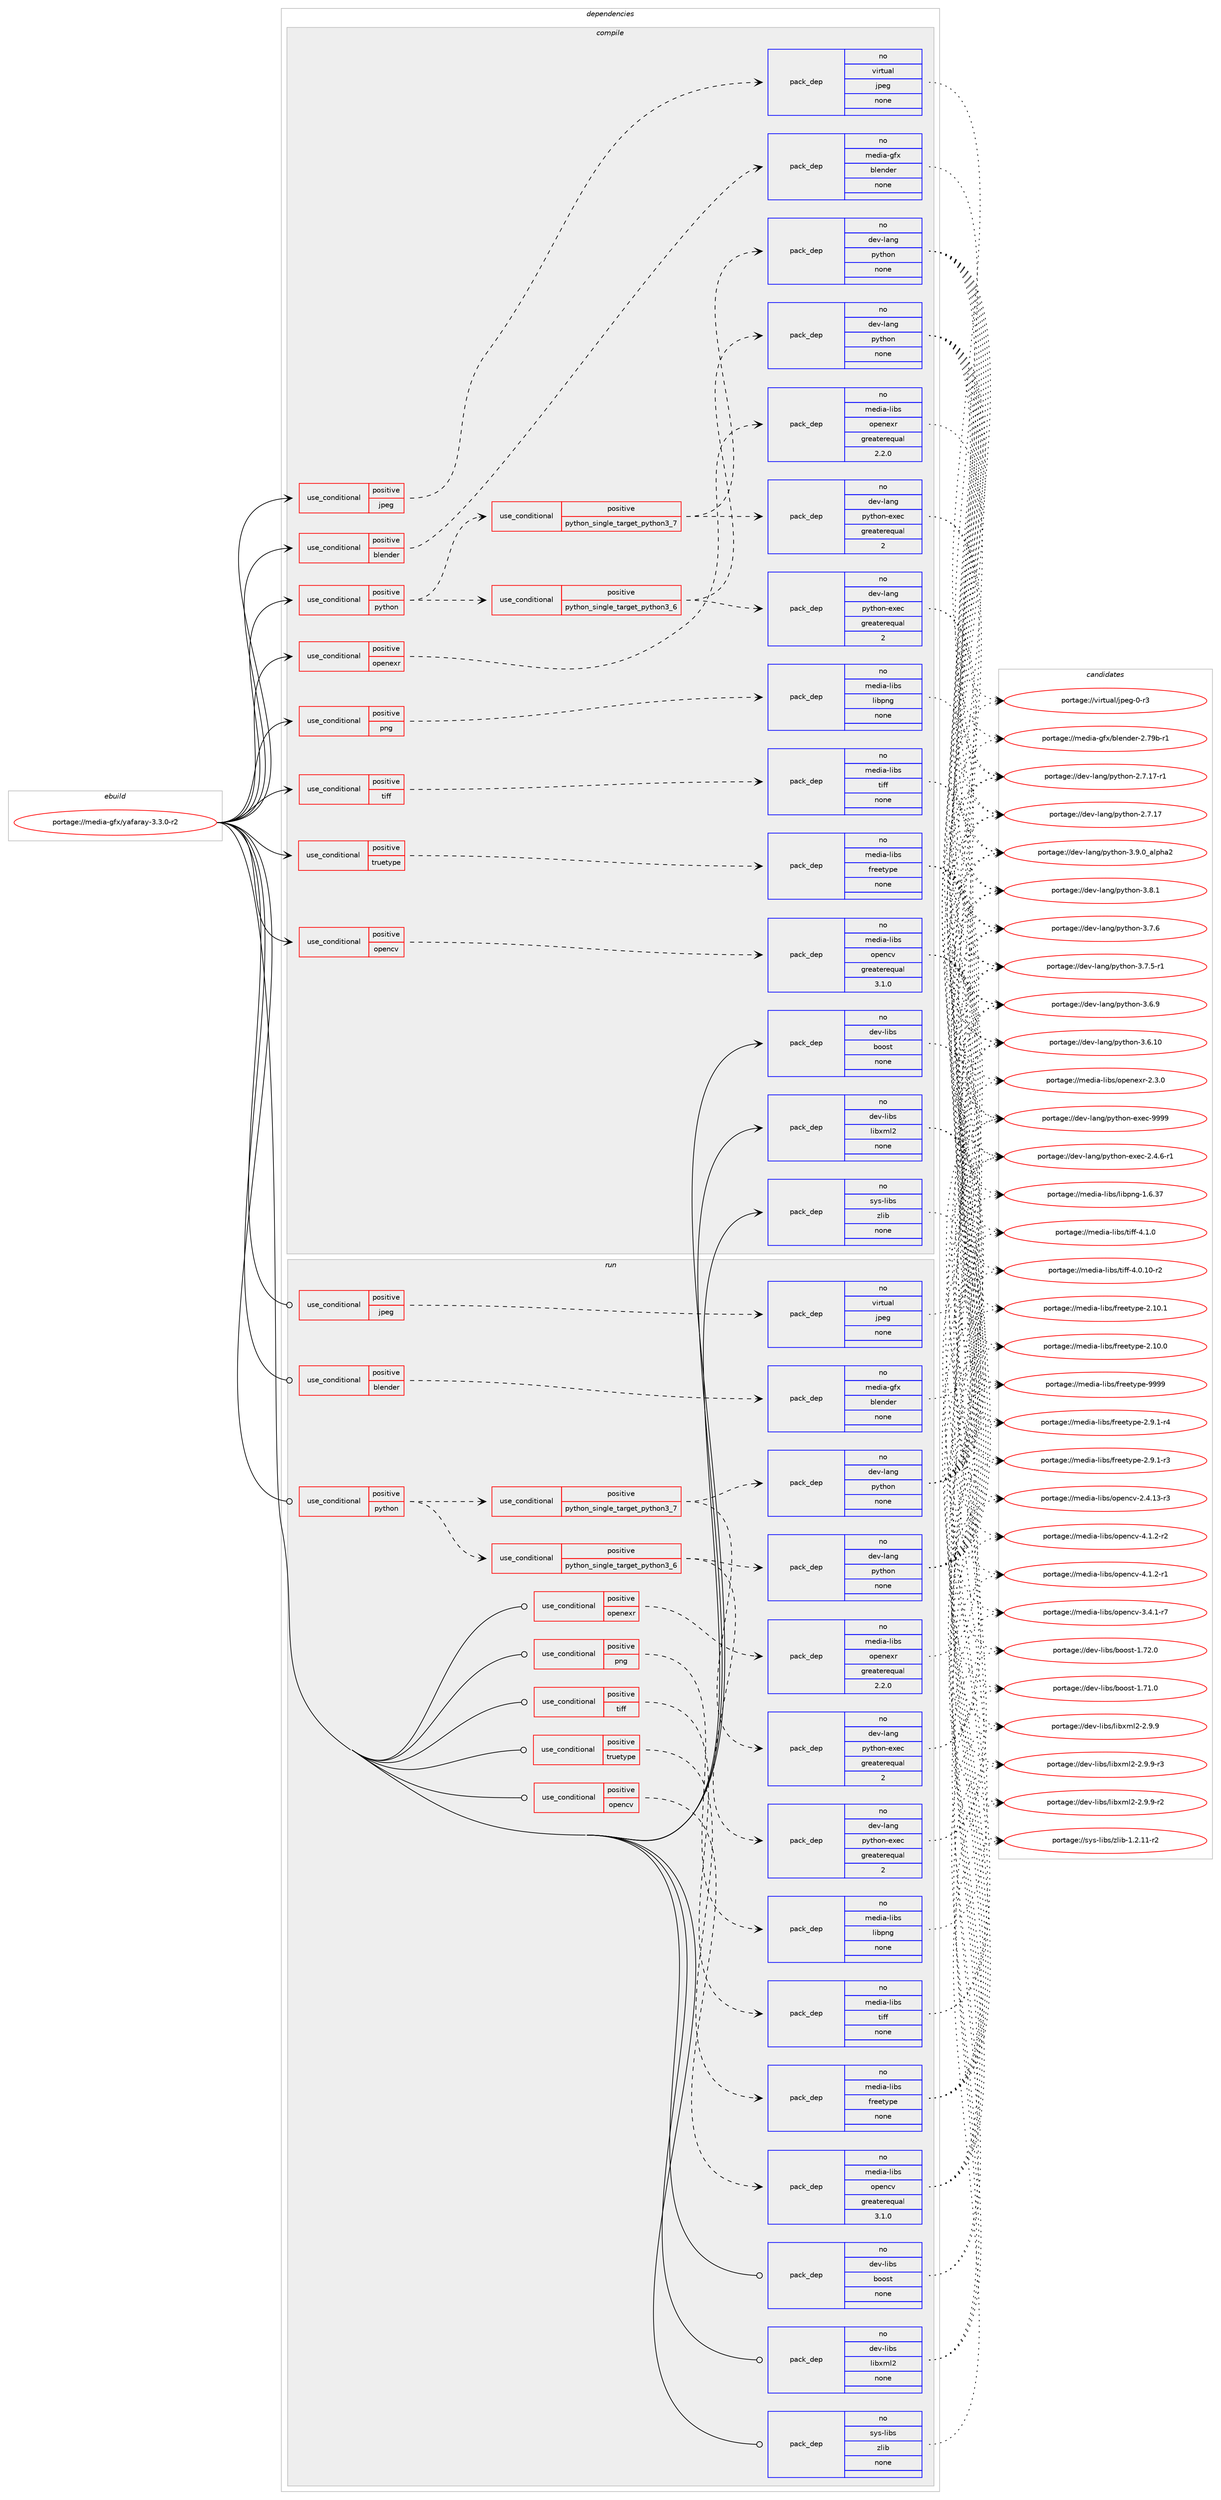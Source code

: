 digraph prolog {

# *************
# Graph options
# *************

newrank=true;
concentrate=true;
compound=true;
graph [rankdir=LR,fontname=Helvetica,fontsize=10,ranksep=1.5];#, ranksep=2.5, nodesep=0.2];
edge  [arrowhead=vee];
node  [fontname=Helvetica,fontsize=10];

# **********
# The ebuild
# **********

subgraph cluster_leftcol {
color=gray;
rank=same;
label=<<i>ebuild</i>>;
id [label="portage://media-gfx/yafaray-3.3.0-r2", color=red, width=4, href="../media-gfx/yafaray-3.3.0-r2.svg"];
}

# ****************
# The dependencies
# ****************

subgraph cluster_midcol {
color=gray;
label=<<i>dependencies</i>>;
subgraph cluster_compile {
fillcolor="#eeeeee";
style=filled;
label=<<i>compile</i>>;
subgraph cond49889 {
dependency216833 [label=<<TABLE BORDER="0" CELLBORDER="1" CELLSPACING="0" CELLPADDING="4"><TR><TD ROWSPAN="3" CELLPADDING="10">use_conditional</TD></TR><TR><TD>positive</TD></TR><TR><TD>blender</TD></TR></TABLE>>, shape=none, color=red];
subgraph pack163584 {
dependency216834 [label=<<TABLE BORDER="0" CELLBORDER="1" CELLSPACING="0" CELLPADDING="4" WIDTH="220"><TR><TD ROWSPAN="6" CELLPADDING="30">pack_dep</TD></TR><TR><TD WIDTH="110">no</TD></TR><TR><TD>media-gfx</TD></TR><TR><TD>blender</TD></TR><TR><TD>none</TD></TR><TR><TD></TD></TR></TABLE>>, shape=none, color=blue];
}
dependency216833:e -> dependency216834:w [weight=20,style="dashed",arrowhead="vee"];
}
id:e -> dependency216833:w [weight=20,style="solid",arrowhead="vee"];
subgraph cond49890 {
dependency216835 [label=<<TABLE BORDER="0" CELLBORDER="1" CELLSPACING="0" CELLPADDING="4"><TR><TD ROWSPAN="3" CELLPADDING="10">use_conditional</TD></TR><TR><TD>positive</TD></TR><TR><TD>jpeg</TD></TR></TABLE>>, shape=none, color=red];
subgraph pack163585 {
dependency216836 [label=<<TABLE BORDER="0" CELLBORDER="1" CELLSPACING="0" CELLPADDING="4" WIDTH="220"><TR><TD ROWSPAN="6" CELLPADDING="30">pack_dep</TD></TR><TR><TD WIDTH="110">no</TD></TR><TR><TD>virtual</TD></TR><TR><TD>jpeg</TD></TR><TR><TD>none</TD></TR><TR><TD></TD></TR></TABLE>>, shape=none, color=blue];
}
dependency216835:e -> dependency216836:w [weight=20,style="dashed",arrowhead="vee"];
}
id:e -> dependency216835:w [weight=20,style="solid",arrowhead="vee"];
subgraph cond49891 {
dependency216837 [label=<<TABLE BORDER="0" CELLBORDER="1" CELLSPACING="0" CELLPADDING="4"><TR><TD ROWSPAN="3" CELLPADDING="10">use_conditional</TD></TR><TR><TD>positive</TD></TR><TR><TD>opencv</TD></TR></TABLE>>, shape=none, color=red];
subgraph pack163586 {
dependency216838 [label=<<TABLE BORDER="0" CELLBORDER="1" CELLSPACING="0" CELLPADDING="4" WIDTH="220"><TR><TD ROWSPAN="6" CELLPADDING="30">pack_dep</TD></TR><TR><TD WIDTH="110">no</TD></TR><TR><TD>media-libs</TD></TR><TR><TD>opencv</TD></TR><TR><TD>greaterequal</TD></TR><TR><TD>3.1.0</TD></TR></TABLE>>, shape=none, color=blue];
}
dependency216837:e -> dependency216838:w [weight=20,style="dashed",arrowhead="vee"];
}
id:e -> dependency216837:w [weight=20,style="solid",arrowhead="vee"];
subgraph cond49892 {
dependency216839 [label=<<TABLE BORDER="0" CELLBORDER="1" CELLSPACING="0" CELLPADDING="4"><TR><TD ROWSPAN="3" CELLPADDING="10">use_conditional</TD></TR><TR><TD>positive</TD></TR><TR><TD>openexr</TD></TR></TABLE>>, shape=none, color=red];
subgraph pack163587 {
dependency216840 [label=<<TABLE BORDER="0" CELLBORDER="1" CELLSPACING="0" CELLPADDING="4" WIDTH="220"><TR><TD ROWSPAN="6" CELLPADDING="30">pack_dep</TD></TR><TR><TD WIDTH="110">no</TD></TR><TR><TD>media-libs</TD></TR><TR><TD>openexr</TD></TR><TR><TD>greaterequal</TD></TR><TR><TD>2.2.0</TD></TR></TABLE>>, shape=none, color=blue];
}
dependency216839:e -> dependency216840:w [weight=20,style="dashed",arrowhead="vee"];
}
id:e -> dependency216839:w [weight=20,style="solid",arrowhead="vee"];
subgraph cond49893 {
dependency216841 [label=<<TABLE BORDER="0" CELLBORDER="1" CELLSPACING="0" CELLPADDING="4"><TR><TD ROWSPAN="3" CELLPADDING="10">use_conditional</TD></TR><TR><TD>positive</TD></TR><TR><TD>png</TD></TR></TABLE>>, shape=none, color=red];
subgraph pack163588 {
dependency216842 [label=<<TABLE BORDER="0" CELLBORDER="1" CELLSPACING="0" CELLPADDING="4" WIDTH="220"><TR><TD ROWSPAN="6" CELLPADDING="30">pack_dep</TD></TR><TR><TD WIDTH="110">no</TD></TR><TR><TD>media-libs</TD></TR><TR><TD>libpng</TD></TR><TR><TD>none</TD></TR><TR><TD></TD></TR></TABLE>>, shape=none, color=blue];
}
dependency216841:e -> dependency216842:w [weight=20,style="dashed",arrowhead="vee"];
}
id:e -> dependency216841:w [weight=20,style="solid",arrowhead="vee"];
subgraph cond49894 {
dependency216843 [label=<<TABLE BORDER="0" CELLBORDER="1" CELLSPACING="0" CELLPADDING="4"><TR><TD ROWSPAN="3" CELLPADDING="10">use_conditional</TD></TR><TR><TD>positive</TD></TR><TR><TD>python</TD></TR></TABLE>>, shape=none, color=red];
subgraph cond49895 {
dependency216844 [label=<<TABLE BORDER="0" CELLBORDER="1" CELLSPACING="0" CELLPADDING="4"><TR><TD ROWSPAN="3" CELLPADDING="10">use_conditional</TD></TR><TR><TD>positive</TD></TR><TR><TD>python_single_target_python3_6</TD></TR></TABLE>>, shape=none, color=red];
subgraph pack163589 {
dependency216845 [label=<<TABLE BORDER="0" CELLBORDER="1" CELLSPACING="0" CELLPADDING="4" WIDTH="220"><TR><TD ROWSPAN="6" CELLPADDING="30">pack_dep</TD></TR><TR><TD WIDTH="110">no</TD></TR><TR><TD>dev-lang</TD></TR><TR><TD>python</TD></TR><TR><TD>none</TD></TR><TR><TD></TD></TR></TABLE>>, shape=none, color=blue];
}
dependency216844:e -> dependency216845:w [weight=20,style="dashed",arrowhead="vee"];
subgraph pack163590 {
dependency216846 [label=<<TABLE BORDER="0" CELLBORDER="1" CELLSPACING="0" CELLPADDING="4" WIDTH="220"><TR><TD ROWSPAN="6" CELLPADDING="30">pack_dep</TD></TR><TR><TD WIDTH="110">no</TD></TR><TR><TD>dev-lang</TD></TR><TR><TD>python-exec</TD></TR><TR><TD>greaterequal</TD></TR><TR><TD>2</TD></TR></TABLE>>, shape=none, color=blue];
}
dependency216844:e -> dependency216846:w [weight=20,style="dashed",arrowhead="vee"];
}
dependency216843:e -> dependency216844:w [weight=20,style="dashed",arrowhead="vee"];
subgraph cond49896 {
dependency216847 [label=<<TABLE BORDER="0" CELLBORDER="1" CELLSPACING="0" CELLPADDING="4"><TR><TD ROWSPAN="3" CELLPADDING="10">use_conditional</TD></TR><TR><TD>positive</TD></TR><TR><TD>python_single_target_python3_7</TD></TR></TABLE>>, shape=none, color=red];
subgraph pack163591 {
dependency216848 [label=<<TABLE BORDER="0" CELLBORDER="1" CELLSPACING="0" CELLPADDING="4" WIDTH="220"><TR><TD ROWSPAN="6" CELLPADDING="30">pack_dep</TD></TR><TR><TD WIDTH="110">no</TD></TR><TR><TD>dev-lang</TD></TR><TR><TD>python</TD></TR><TR><TD>none</TD></TR><TR><TD></TD></TR></TABLE>>, shape=none, color=blue];
}
dependency216847:e -> dependency216848:w [weight=20,style="dashed",arrowhead="vee"];
subgraph pack163592 {
dependency216849 [label=<<TABLE BORDER="0" CELLBORDER="1" CELLSPACING="0" CELLPADDING="4" WIDTH="220"><TR><TD ROWSPAN="6" CELLPADDING="30">pack_dep</TD></TR><TR><TD WIDTH="110">no</TD></TR><TR><TD>dev-lang</TD></TR><TR><TD>python-exec</TD></TR><TR><TD>greaterequal</TD></TR><TR><TD>2</TD></TR></TABLE>>, shape=none, color=blue];
}
dependency216847:e -> dependency216849:w [weight=20,style="dashed",arrowhead="vee"];
}
dependency216843:e -> dependency216847:w [weight=20,style="dashed",arrowhead="vee"];
}
id:e -> dependency216843:w [weight=20,style="solid",arrowhead="vee"];
subgraph cond49897 {
dependency216850 [label=<<TABLE BORDER="0" CELLBORDER="1" CELLSPACING="0" CELLPADDING="4"><TR><TD ROWSPAN="3" CELLPADDING="10">use_conditional</TD></TR><TR><TD>positive</TD></TR><TR><TD>tiff</TD></TR></TABLE>>, shape=none, color=red];
subgraph pack163593 {
dependency216851 [label=<<TABLE BORDER="0" CELLBORDER="1" CELLSPACING="0" CELLPADDING="4" WIDTH="220"><TR><TD ROWSPAN="6" CELLPADDING="30">pack_dep</TD></TR><TR><TD WIDTH="110">no</TD></TR><TR><TD>media-libs</TD></TR><TR><TD>tiff</TD></TR><TR><TD>none</TD></TR><TR><TD></TD></TR></TABLE>>, shape=none, color=blue];
}
dependency216850:e -> dependency216851:w [weight=20,style="dashed",arrowhead="vee"];
}
id:e -> dependency216850:w [weight=20,style="solid",arrowhead="vee"];
subgraph cond49898 {
dependency216852 [label=<<TABLE BORDER="0" CELLBORDER="1" CELLSPACING="0" CELLPADDING="4"><TR><TD ROWSPAN="3" CELLPADDING="10">use_conditional</TD></TR><TR><TD>positive</TD></TR><TR><TD>truetype</TD></TR></TABLE>>, shape=none, color=red];
subgraph pack163594 {
dependency216853 [label=<<TABLE BORDER="0" CELLBORDER="1" CELLSPACING="0" CELLPADDING="4" WIDTH="220"><TR><TD ROWSPAN="6" CELLPADDING="30">pack_dep</TD></TR><TR><TD WIDTH="110">no</TD></TR><TR><TD>media-libs</TD></TR><TR><TD>freetype</TD></TR><TR><TD>none</TD></TR><TR><TD></TD></TR></TABLE>>, shape=none, color=blue];
}
dependency216852:e -> dependency216853:w [weight=20,style="dashed",arrowhead="vee"];
}
id:e -> dependency216852:w [weight=20,style="solid",arrowhead="vee"];
subgraph pack163595 {
dependency216854 [label=<<TABLE BORDER="0" CELLBORDER="1" CELLSPACING="0" CELLPADDING="4" WIDTH="220"><TR><TD ROWSPAN="6" CELLPADDING="30">pack_dep</TD></TR><TR><TD WIDTH="110">no</TD></TR><TR><TD>dev-libs</TD></TR><TR><TD>boost</TD></TR><TR><TD>none</TD></TR><TR><TD></TD></TR></TABLE>>, shape=none, color=blue];
}
id:e -> dependency216854:w [weight=20,style="solid",arrowhead="vee"];
subgraph pack163596 {
dependency216855 [label=<<TABLE BORDER="0" CELLBORDER="1" CELLSPACING="0" CELLPADDING="4" WIDTH="220"><TR><TD ROWSPAN="6" CELLPADDING="30">pack_dep</TD></TR><TR><TD WIDTH="110">no</TD></TR><TR><TD>dev-libs</TD></TR><TR><TD>libxml2</TD></TR><TR><TD>none</TD></TR><TR><TD></TD></TR></TABLE>>, shape=none, color=blue];
}
id:e -> dependency216855:w [weight=20,style="solid",arrowhead="vee"];
subgraph pack163597 {
dependency216856 [label=<<TABLE BORDER="0" CELLBORDER="1" CELLSPACING="0" CELLPADDING="4" WIDTH="220"><TR><TD ROWSPAN="6" CELLPADDING="30">pack_dep</TD></TR><TR><TD WIDTH="110">no</TD></TR><TR><TD>sys-libs</TD></TR><TR><TD>zlib</TD></TR><TR><TD>none</TD></TR><TR><TD></TD></TR></TABLE>>, shape=none, color=blue];
}
id:e -> dependency216856:w [weight=20,style="solid",arrowhead="vee"];
}
subgraph cluster_compileandrun {
fillcolor="#eeeeee";
style=filled;
label=<<i>compile and run</i>>;
}
subgraph cluster_run {
fillcolor="#eeeeee";
style=filled;
label=<<i>run</i>>;
subgraph cond49899 {
dependency216857 [label=<<TABLE BORDER="0" CELLBORDER="1" CELLSPACING="0" CELLPADDING="4"><TR><TD ROWSPAN="3" CELLPADDING="10">use_conditional</TD></TR><TR><TD>positive</TD></TR><TR><TD>blender</TD></TR></TABLE>>, shape=none, color=red];
subgraph pack163598 {
dependency216858 [label=<<TABLE BORDER="0" CELLBORDER="1" CELLSPACING="0" CELLPADDING="4" WIDTH="220"><TR><TD ROWSPAN="6" CELLPADDING="30">pack_dep</TD></TR><TR><TD WIDTH="110">no</TD></TR><TR><TD>media-gfx</TD></TR><TR><TD>blender</TD></TR><TR><TD>none</TD></TR><TR><TD></TD></TR></TABLE>>, shape=none, color=blue];
}
dependency216857:e -> dependency216858:w [weight=20,style="dashed",arrowhead="vee"];
}
id:e -> dependency216857:w [weight=20,style="solid",arrowhead="odot"];
subgraph cond49900 {
dependency216859 [label=<<TABLE BORDER="0" CELLBORDER="1" CELLSPACING="0" CELLPADDING="4"><TR><TD ROWSPAN="3" CELLPADDING="10">use_conditional</TD></TR><TR><TD>positive</TD></TR><TR><TD>jpeg</TD></TR></TABLE>>, shape=none, color=red];
subgraph pack163599 {
dependency216860 [label=<<TABLE BORDER="0" CELLBORDER="1" CELLSPACING="0" CELLPADDING="4" WIDTH="220"><TR><TD ROWSPAN="6" CELLPADDING="30">pack_dep</TD></TR><TR><TD WIDTH="110">no</TD></TR><TR><TD>virtual</TD></TR><TR><TD>jpeg</TD></TR><TR><TD>none</TD></TR><TR><TD></TD></TR></TABLE>>, shape=none, color=blue];
}
dependency216859:e -> dependency216860:w [weight=20,style="dashed",arrowhead="vee"];
}
id:e -> dependency216859:w [weight=20,style="solid",arrowhead="odot"];
subgraph cond49901 {
dependency216861 [label=<<TABLE BORDER="0" CELLBORDER="1" CELLSPACING="0" CELLPADDING="4"><TR><TD ROWSPAN="3" CELLPADDING="10">use_conditional</TD></TR><TR><TD>positive</TD></TR><TR><TD>opencv</TD></TR></TABLE>>, shape=none, color=red];
subgraph pack163600 {
dependency216862 [label=<<TABLE BORDER="0" CELLBORDER="1" CELLSPACING="0" CELLPADDING="4" WIDTH="220"><TR><TD ROWSPAN="6" CELLPADDING="30">pack_dep</TD></TR><TR><TD WIDTH="110">no</TD></TR><TR><TD>media-libs</TD></TR><TR><TD>opencv</TD></TR><TR><TD>greaterequal</TD></TR><TR><TD>3.1.0</TD></TR></TABLE>>, shape=none, color=blue];
}
dependency216861:e -> dependency216862:w [weight=20,style="dashed",arrowhead="vee"];
}
id:e -> dependency216861:w [weight=20,style="solid",arrowhead="odot"];
subgraph cond49902 {
dependency216863 [label=<<TABLE BORDER="0" CELLBORDER="1" CELLSPACING="0" CELLPADDING="4"><TR><TD ROWSPAN="3" CELLPADDING="10">use_conditional</TD></TR><TR><TD>positive</TD></TR><TR><TD>openexr</TD></TR></TABLE>>, shape=none, color=red];
subgraph pack163601 {
dependency216864 [label=<<TABLE BORDER="0" CELLBORDER="1" CELLSPACING="0" CELLPADDING="4" WIDTH="220"><TR><TD ROWSPAN="6" CELLPADDING="30">pack_dep</TD></TR><TR><TD WIDTH="110">no</TD></TR><TR><TD>media-libs</TD></TR><TR><TD>openexr</TD></TR><TR><TD>greaterequal</TD></TR><TR><TD>2.2.0</TD></TR></TABLE>>, shape=none, color=blue];
}
dependency216863:e -> dependency216864:w [weight=20,style="dashed",arrowhead="vee"];
}
id:e -> dependency216863:w [weight=20,style="solid",arrowhead="odot"];
subgraph cond49903 {
dependency216865 [label=<<TABLE BORDER="0" CELLBORDER="1" CELLSPACING="0" CELLPADDING="4"><TR><TD ROWSPAN="3" CELLPADDING="10">use_conditional</TD></TR><TR><TD>positive</TD></TR><TR><TD>png</TD></TR></TABLE>>, shape=none, color=red];
subgraph pack163602 {
dependency216866 [label=<<TABLE BORDER="0" CELLBORDER="1" CELLSPACING="0" CELLPADDING="4" WIDTH="220"><TR><TD ROWSPAN="6" CELLPADDING="30">pack_dep</TD></TR><TR><TD WIDTH="110">no</TD></TR><TR><TD>media-libs</TD></TR><TR><TD>libpng</TD></TR><TR><TD>none</TD></TR><TR><TD></TD></TR></TABLE>>, shape=none, color=blue];
}
dependency216865:e -> dependency216866:w [weight=20,style="dashed",arrowhead="vee"];
}
id:e -> dependency216865:w [weight=20,style="solid",arrowhead="odot"];
subgraph cond49904 {
dependency216867 [label=<<TABLE BORDER="0" CELLBORDER="1" CELLSPACING="0" CELLPADDING="4"><TR><TD ROWSPAN="3" CELLPADDING="10">use_conditional</TD></TR><TR><TD>positive</TD></TR><TR><TD>python</TD></TR></TABLE>>, shape=none, color=red];
subgraph cond49905 {
dependency216868 [label=<<TABLE BORDER="0" CELLBORDER="1" CELLSPACING="0" CELLPADDING="4"><TR><TD ROWSPAN="3" CELLPADDING="10">use_conditional</TD></TR><TR><TD>positive</TD></TR><TR><TD>python_single_target_python3_6</TD></TR></TABLE>>, shape=none, color=red];
subgraph pack163603 {
dependency216869 [label=<<TABLE BORDER="0" CELLBORDER="1" CELLSPACING="0" CELLPADDING="4" WIDTH="220"><TR><TD ROWSPAN="6" CELLPADDING="30">pack_dep</TD></TR><TR><TD WIDTH="110">no</TD></TR><TR><TD>dev-lang</TD></TR><TR><TD>python</TD></TR><TR><TD>none</TD></TR><TR><TD></TD></TR></TABLE>>, shape=none, color=blue];
}
dependency216868:e -> dependency216869:w [weight=20,style="dashed",arrowhead="vee"];
subgraph pack163604 {
dependency216870 [label=<<TABLE BORDER="0" CELLBORDER="1" CELLSPACING="0" CELLPADDING="4" WIDTH="220"><TR><TD ROWSPAN="6" CELLPADDING="30">pack_dep</TD></TR><TR><TD WIDTH="110">no</TD></TR><TR><TD>dev-lang</TD></TR><TR><TD>python-exec</TD></TR><TR><TD>greaterequal</TD></TR><TR><TD>2</TD></TR></TABLE>>, shape=none, color=blue];
}
dependency216868:e -> dependency216870:w [weight=20,style="dashed",arrowhead="vee"];
}
dependency216867:e -> dependency216868:w [weight=20,style="dashed",arrowhead="vee"];
subgraph cond49906 {
dependency216871 [label=<<TABLE BORDER="0" CELLBORDER="1" CELLSPACING="0" CELLPADDING="4"><TR><TD ROWSPAN="3" CELLPADDING="10">use_conditional</TD></TR><TR><TD>positive</TD></TR><TR><TD>python_single_target_python3_7</TD></TR></TABLE>>, shape=none, color=red];
subgraph pack163605 {
dependency216872 [label=<<TABLE BORDER="0" CELLBORDER="1" CELLSPACING="0" CELLPADDING="4" WIDTH="220"><TR><TD ROWSPAN="6" CELLPADDING="30">pack_dep</TD></TR><TR><TD WIDTH="110">no</TD></TR><TR><TD>dev-lang</TD></TR><TR><TD>python</TD></TR><TR><TD>none</TD></TR><TR><TD></TD></TR></TABLE>>, shape=none, color=blue];
}
dependency216871:e -> dependency216872:w [weight=20,style="dashed",arrowhead="vee"];
subgraph pack163606 {
dependency216873 [label=<<TABLE BORDER="0" CELLBORDER="1" CELLSPACING="0" CELLPADDING="4" WIDTH="220"><TR><TD ROWSPAN="6" CELLPADDING="30">pack_dep</TD></TR><TR><TD WIDTH="110">no</TD></TR><TR><TD>dev-lang</TD></TR><TR><TD>python-exec</TD></TR><TR><TD>greaterequal</TD></TR><TR><TD>2</TD></TR></TABLE>>, shape=none, color=blue];
}
dependency216871:e -> dependency216873:w [weight=20,style="dashed",arrowhead="vee"];
}
dependency216867:e -> dependency216871:w [weight=20,style="dashed",arrowhead="vee"];
}
id:e -> dependency216867:w [weight=20,style="solid",arrowhead="odot"];
subgraph cond49907 {
dependency216874 [label=<<TABLE BORDER="0" CELLBORDER="1" CELLSPACING="0" CELLPADDING="4"><TR><TD ROWSPAN="3" CELLPADDING="10">use_conditional</TD></TR><TR><TD>positive</TD></TR><TR><TD>tiff</TD></TR></TABLE>>, shape=none, color=red];
subgraph pack163607 {
dependency216875 [label=<<TABLE BORDER="0" CELLBORDER="1" CELLSPACING="0" CELLPADDING="4" WIDTH="220"><TR><TD ROWSPAN="6" CELLPADDING="30">pack_dep</TD></TR><TR><TD WIDTH="110">no</TD></TR><TR><TD>media-libs</TD></TR><TR><TD>tiff</TD></TR><TR><TD>none</TD></TR><TR><TD></TD></TR></TABLE>>, shape=none, color=blue];
}
dependency216874:e -> dependency216875:w [weight=20,style="dashed",arrowhead="vee"];
}
id:e -> dependency216874:w [weight=20,style="solid",arrowhead="odot"];
subgraph cond49908 {
dependency216876 [label=<<TABLE BORDER="0" CELLBORDER="1" CELLSPACING="0" CELLPADDING="4"><TR><TD ROWSPAN="3" CELLPADDING="10">use_conditional</TD></TR><TR><TD>positive</TD></TR><TR><TD>truetype</TD></TR></TABLE>>, shape=none, color=red];
subgraph pack163608 {
dependency216877 [label=<<TABLE BORDER="0" CELLBORDER="1" CELLSPACING="0" CELLPADDING="4" WIDTH="220"><TR><TD ROWSPAN="6" CELLPADDING="30">pack_dep</TD></TR><TR><TD WIDTH="110">no</TD></TR><TR><TD>media-libs</TD></TR><TR><TD>freetype</TD></TR><TR><TD>none</TD></TR><TR><TD></TD></TR></TABLE>>, shape=none, color=blue];
}
dependency216876:e -> dependency216877:w [weight=20,style="dashed",arrowhead="vee"];
}
id:e -> dependency216876:w [weight=20,style="solid",arrowhead="odot"];
subgraph pack163609 {
dependency216878 [label=<<TABLE BORDER="0" CELLBORDER="1" CELLSPACING="0" CELLPADDING="4" WIDTH="220"><TR><TD ROWSPAN="6" CELLPADDING="30">pack_dep</TD></TR><TR><TD WIDTH="110">no</TD></TR><TR><TD>dev-libs</TD></TR><TR><TD>boost</TD></TR><TR><TD>none</TD></TR><TR><TD></TD></TR></TABLE>>, shape=none, color=blue];
}
id:e -> dependency216878:w [weight=20,style="solid",arrowhead="odot"];
subgraph pack163610 {
dependency216879 [label=<<TABLE BORDER="0" CELLBORDER="1" CELLSPACING="0" CELLPADDING="4" WIDTH="220"><TR><TD ROWSPAN="6" CELLPADDING="30">pack_dep</TD></TR><TR><TD WIDTH="110">no</TD></TR><TR><TD>dev-libs</TD></TR><TR><TD>libxml2</TD></TR><TR><TD>none</TD></TR><TR><TD></TD></TR></TABLE>>, shape=none, color=blue];
}
id:e -> dependency216879:w [weight=20,style="solid",arrowhead="odot"];
subgraph pack163611 {
dependency216880 [label=<<TABLE BORDER="0" CELLBORDER="1" CELLSPACING="0" CELLPADDING="4" WIDTH="220"><TR><TD ROWSPAN="6" CELLPADDING="30">pack_dep</TD></TR><TR><TD WIDTH="110">no</TD></TR><TR><TD>sys-libs</TD></TR><TR><TD>zlib</TD></TR><TR><TD>none</TD></TR><TR><TD></TD></TR></TABLE>>, shape=none, color=blue];
}
id:e -> dependency216880:w [weight=20,style="solid",arrowhead="odot"];
}
}

# **************
# The candidates
# **************

subgraph cluster_choices {
rank=same;
color=gray;
label=<<i>candidates</i>>;

subgraph choice163584 {
color=black;
nodesep=1;
choice109101100105974510310212047981081011101001011144550465557984511449 [label="portage://media-gfx/blender-2.79b-r1", color=red, width=4,href="../media-gfx/blender-2.79b-r1.svg"];
dependency216834:e -> choice109101100105974510310212047981081011101001011144550465557984511449:w [style=dotted,weight="100"];
}
subgraph choice163585 {
color=black;
nodesep=1;
choice118105114116117971084710611210110345484511451 [label="portage://virtual/jpeg-0-r3", color=red, width=4,href="../virtual/jpeg-0-r3.svg"];
dependency216836:e -> choice118105114116117971084710611210110345484511451:w [style=dotted,weight="100"];
}
subgraph choice163586 {
color=black;
nodesep=1;
choice10910110010597451081059811547111112101110991184552464946504511450 [label="portage://media-libs/opencv-4.1.2-r2", color=red, width=4,href="../media-libs/opencv-4.1.2-r2.svg"];
choice10910110010597451081059811547111112101110991184552464946504511449 [label="portage://media-libs/opencv-4.1.2-r1", color=red, width=4,href="../media-libs/opencv-4.1.2-r1.svg"];
choice10910110010597451081059811547111112101110991184551465246494511455 [label="portage://media-libs/opencv-3.4.1-r7", color=red, width=4,href="../media-libs/opencv-3.4.1-r7.svg"];
choice1091011001059745108105981154711111210111099118455046524649514511451 [label="portage://media-libs/opencv-2.4.13-r3", color=red, width=4,href="../media-libs/opencv-2.4.13-r3.svg"];
dependency216838:e -> choice10910110010597451081059811547111112101110991184552464946504511450:w [style=dotted,weight="100"];
dependency216838:e -> choice10910110010597451081059811547111112101110991184552464946504511449:w [style=dotted,weight="100"];
dependency216838:e -> choice10910110010597451081059811547111112101110991184551465246494511455:w [style=dotted,weight="100"];
dependency216838:e -> choice1091011001059745108105981154711111210111099118455046524649514511451:w [style=dotted,weight="100"];
}
subgraph choice163587 {
color=black;
nodesep=1;
choice10910110010597451081059811547111112101110101120114455046514648 [label="portage://media-libs/openexr-2.3.0", color=red, width=4,href="../media-libs/openexr-2.3.0.svg"];
dependency216840:e -> choice10910110010597451081059811547111112101110101120114455046514648:w [style=dotted,weight="100"];
}
subgraph choice163588 {
color=black;
nodesep=1;
choice109101100105974510810598115471081059811211010345494654465155 [label="portage://media-libs/libpng-1.6.37", color=red, width=4,href="../media-libs/libpng-1.6.37.svg"];
dependency216842:e -> choice109101100105974510810598115471081059811211010345494654465155:w [style=dotted,weight="100"];
}
subgraph choice163589 {
color=black;
nodesep=1;
choice10010111845108971101034711212111610411111045514657464895971081121049750 [label="portage://dev-lang/python-3.9.0_alpha2", color=red, width=4,href="../dev-lang/python-3.9.0_alpha2.svg"];
choice100101118451089711010347112121116104111110455146564649 [label="portage://dev-lang/python-3.8.1", color=red, width=4,href="../dev-lang/python-3.8.1.svg"];
choice100101118451089711010347112121116104111110455146554654 [label="portage://dev-lang/python-3.7.6", color=red, width=4,href="../dev-lang/python-3.7.6.svg"];
choice1001011184510897110103471121211161041111104551465546534511449 [label="portage://dev-lang/python-3.7.5-r1", color=red, width=4,href="../dev-lang/python-3.7.5-r1.svg"];
choice100101118451089711010347112121116104111110455146544657 [label="portage://dev-lang/python-3.6.9", color=red, width=4,href="../dev-lang/python-3.6.9.svg"];
choice10010111845108971101034711212111610411111045514654464948 [label="portage://dev-lang/python-3.6.10", color=red, width=4,href="../dev-lang/python-3.6.10.svg"];
choice100101118451089711010347112121116104111110455046554649554511449 [label="portage://dev-lang/python-2.7.17-r1", color=red, width=4,href="../dev-lang/python-2.7.17-r1.svg"];
choice10010111845108971101034711212111610411111045504655464955 [label="portage://dev-lang/python-2.7.17", color=red, width=4,href="../dev-lang/python-2.7.17.svg"];
dependency216845:e -> choice10010111845108971101034711212111610411111045514657464895971081121049750:w [style=dotted,weight="100"];
dependency216845:e -> choice100101118451089711010347112121116104111110455146564649:w [style=dotted,weight="100"];
dependency216845:e -> choice100101118451089711010347112121116104111110455146554654:w [style=dotted,weight="100"];
dependency216845:e -> choice1001011184510897110103471121211161041111104551465546534511449:w [style=dotted,weight="100"];
dependency216845:e -> choice100101118451089711010347112121116104111110455146544657:w [style=dotted,weight="100"];
dependency216845:e -> choice10010111845108971101034711212111610411111045514654464948:w [style=dotted,weight="100"];
dependency216845:e -> choice100101118451089711010347112121116104111110455046554649554511449:w [style=dotted,weight="100"];
dependency216845:e -> choice10010111845108971101034711212111610411111045504655464955:w [style=dotted,weight="100"];
}
subgraph choice163590 {
color=black;
nodesep=1;
choice10010111845108971101034711212111610411111045101120101994557575757 [label="portage://dev-lang/python-exec-9999", color=red, width=4,href="../dev-lang/python-exec-9999.svg"];
choice10010111845108971101034711212111610411111045101120101994550465246544511449 [label="portage://dev-lang/python-exec-2.4.6-r1", color=red, width=4,href="../dev-lang/python-exec-2.4.6-r1.svg"];
dependency216846:e -> choice10010111845108971101034711212111610411111045101120101994557575757:w [style=dotted,weight="100"];
dependency216846:e -> choice10010111845108971101034711212111610411111045101120101994550465246544511449:w [style=dotted,weight="100"];
}
subgraph choice163591 {
color=black;
nodesep=1;
choice10010111845108971101034711212111610411111045514657464895971081121049750 [label="portage://dev-lang/python-3.9.0_alpha2", color=red, width=4,href="../dev-lang/python-3.9.0_alpha2.svg"];
choice100101118451089711010347112121116104111110455146564649 [label="portage://dev-lang/python-3.8.1", color=red, width=4,href="../dev-lang/python-3.8.1.svg"];
choice100101118451089711010347112121116104111110455146554654 [label="portage://dev-lang/python-3.7.6", color=red, width=4,href="../dev-lang/python-3.7.6.svg"];
choice1001011184510897110103471121211161041111104551465546534511449 [label="portage://dev-lang/python-3.7.5-r1", color=red, width=4,href="../dev-lang/python-3.7.5-r1.svg"];
choice100101118451089711010347112121116104111110455146544657 [label="portage://dev-lang/python-3.6.9", color=red, width=4,href="../dev-lang/python-3.6.9.svg"];
choice10010111845108971101034711212111610411111045514654464948 [label="portage://dev-lang/python-3.6.10", color=red, width=4,href="../dev-lang/python-3.6.10.svg"];
choice100101118451089711010347112121116104111110455046554649554511449 [label="portage://dev-lang/python-2.7.17-r1", color=red, width=4,href="../dev-lang/python-2.7.17-r1.svg"];
choice10010111845108971101034711212111610411111045504655464955 [label="portage://dev-lang/python-2.7.17", color=red, width=4,href="../dev-lang/python-2.7.17.svg"];
dependency216848:e -> choice10010111845108971101034711212111610411111045514657464895971081121049750:w [style=dotted,weight="100"];
dependency216848:e -> choice100101118451089711010347112121116104111110455146564649:w [style=dotted,weight="100"];
dependency216848:e -> choice100101118451089711010347112121116104111110455146554654:w [style=dotted,weight="100"];
dependency216848:e -> choice1001011184510897110103471121211161041111104551465546534511449:w [style=dotted,weight="100"];
dependency216848:e -> choice100101118451089711010347112121116104111110455146544657:w [style=dotted,weight="100"];
dependency216848:e -> choice10010111845108971101034711212111610411111045514654464948:w [style=dotted,weight="100"];
dependency216848:e -> choice100101118451089711010347112121116104111110455046554649554511449:w [style=dotted,weight="100"];
dependency216848:e -> choice10010111845108971101034711212111610411111045504655464955:w [style=dotted,weight="100"];
}
subgraph choice163592 {
color=black;
nodesep=1;
choice10010111845108971101034711212111610411111045101120101994557575757 [label="portage://dev-lang/python-exec-9999", color=red, width=4,href="../dev-lang/python-exec-9999.svg"];
choice10010111845108971101034711212111610411111045101120101994550465246544511449 [label="portage://dev-lang/python-exec-2.4.6-r1", color=red, width=4,href="../dev-lang/python-exec-2.4.6-r1.svg"];
dependency216849:e -> choice10010111845108971101034711212111610411111045101120101994557575757:w [style=dotted,weight="100"];
dependency216849:e -> choice10010111845108971101034711212111610411111045101120101994550465246544511449:w [style=dotted,weight="100"];
}
subgraph choice163593 {
color=black;
nodesep=1;
choice10910110010597451081059811547116105102102455246494648 [label="portage://media-libs/tiff-4.1.0", color=red, width=4,href="../media-libs/tiff-4.1.0.svg"];
choice10910110010597451081059811547116105102102455246484649484511450 [label="portage://media-libs/tiff-4.0.10-r2", color=red, width=4,href="../media-libs/tiff-4.0.10-r2.svg"];
dependency216851:e -> choice10910110010597451081059811547116105102102455246494648:w [style=dotted,weight="100"];
dependency216851:e -> choice10910110010597451081059811547116105102102455246484649484511450:w [style=dotted,weight="100"];
}
subgraph choice163594 {
color=black;
nodesep=1;
choice109101100105974510810598115471021141011011161211121014557575757 [label="portage://media-libs/freetype-9999", color=red, width=4,href="../media-libs/freetype-9999.svg"];
choice109101100105974510810598115471021141011011161211121014550465746494511452 [label="portage://media-libs/freetype-2.9.1-r4", color=red, width=4,href="../media-libs/freetype-2.9.1-r4.svg"];
choice109101100105974510810598115471021141011011161211121014550465746494511451 [label="portage://media-libs/freetype-2.9.1-r3", color=red, width=4,href="../media-libs/freetype-2.9.1-r3.svg"];
choice1091011001059745108105981154710211410110111612111210145504649484649 [label="portage://media-libs/freetype-2.10.1", color=red, width=4,href="../media-libs/freetype-2.10.1.svg"];
choice1091011001059745108105981154710211410110111612111210145504649484648 [label="portage://media-libs/freetype-2.10.0", color=red, width=4,href="../media-libs/freetype-2.10.0.svg"];
dependency216853:e -> choice109101100105974510810598115471021141011011161211121014557575757:w [style=dotted,weight="100"];
dependency216853:e -> choice109101100105974510810598115471021141011011161211121014550465746494511452:w [style=dotted,weight="100"];
dependency216853:e -> choice109101100105974510810598115471021141011011161211121014550465746494511451:w [style=dotted,weight="100"];
dependency216853:e -> choice1091011001059745108105981154710211410110111612111210145504649484649:w [style=dotted,weight="100"];
dependency216853:e -> choice1091011001059745108105981154710211410110111612111210145504649484648:w [style=dotted,weight="100"];
}
subgraph choice163595 {
color=black;
nodesep=1;
choice1001011184510810598115479811111111511645494655504648 [label="portage://dev-libs/boost-1.72.0", color=red, width=4,href="../dev-libs/boost-1.72.0.svg"];
choice1001011184510810598115479811111111511645494655494648 [label="portage://dev-libs/boost-1.71.0", color=red, width=4,href="../dev-libs/boost-1.71.0.svg"];
dependency216854:e -> choice1001011184510810598115479811111111511645494655504648:w [style=dotted,weight="100"];
dependency216854:e -> choice1001011184510810598115479811111111511645494655494648:w [style=dotted,weight="100"];
}
subgraph choice163596 {
color=black;
nodesep=1;
choice10010111845108105981154710810598120109108504550465746574511451 [label="portage://dev-libs/libxml2-2.9.9-r3", color=red, width=4,href="../dev-libs/libxml2-2.9.9-r3.svg"];
choice10010111845108105981154710810598120109108504550465746574511450 [label="portage://dev-libs/libxml2-2.9.9-r2", color=red, width=4,href="../dev-libs/libxml2-2.9.9-r2.svg"];
choice1001011184510810598115471081059812010910850455046574657 [label="portage://dev-libs/libxml2-2.9.9", color=red, width=4,href="../dev-libs/libxml2-2.9.9.svg"];
dependency216855:e -> choice10010111845108105981154710810598120109108504550465746574511451:w [style=dotted,weight="100"];
dependency216855:e -> choice10010111845108105981154710810598120109108504550465746574511450:w [style=dotted,weight="100"];
dependency216855:e -> choice1001011184510810598115471081059812010910850455046574657:w [style=dotted,weight="100"];
}
subgraph choice163597 {
color=black;
nodesep=1;
choice11512111545108105981154712210810598454946504649494511450 [label="portage://sys-libs/zlib-1.2.11-r2", color=red, width=4,href="../sys-libs/zlib-1.2.11-r2.svg"];
dependency216856:e -> choice11512111545108105981154712210810598454946504649494511450:w [style=dotted,weight="100"];
}
subgraph choice163598 {
color=black;
nodesep=1;
choice109101100105974510310212047981081011101001011144550465557984511449 [label="portage://media-gfx/blender-2.79b-r1", color=red, width=4,href="../media-gfx/blender-2.79b-r1.svg"];
dependency216858:e -> choice109101100105974510310212047981081011101001011144550465557984511449:w [style=dotted,weight="100"];
}
subgraph choice163599 {
color=black;
nodesep=1;
choice118105114116117971084710611210110345484511451 [label="portage://virtual/jpeg-0-r3", color=red, width=4,href="../virtual/jpeg-0-r3.svg"];
dependency216860:e -> choice118105114116117971084710611210110345484511451:w [style=dotted,weight="100"];
}
subgraph choice163600 {
color=black;
nodesep=1;
choice10910110010597451081059811547111112101110991184552464946504511450 [label="portage://media-libs/opencv-4.1.2-r2", color=red, width=4,href="../media-libs/opencv-4.1.2-r2.svg"];
choice10910110010597451081059811547111112101110991184552464946504511449 [label="portage://media-libs/opencv-4.1.2-r1", color=red, width=4,href="../media-libs/opencv-4.1.2-r1.svg"];
choice10910110010597451081059811547111112101110991184551465246494511455 [label="portage://media-libs/opencv-3.4.1-r7", color=red, width=4,href="../media-libs/opencv-3.4.1-r7.svg"];
choice1091011001059745108105981154711111210111099118455046524649514511451 [label="portage://media-libs/opencv-2.4.13-r3", color=red, width=4,href="../media-libs/opencv-2.4.13-r3.svg"];
dependency216862:e -> choice10910110010597451081059811547111112101110991184552464946504511450:w [style=dotted,weight="100"];
dependency216862:e -> choice10910110010597451081059811547111112101110991184552464946504511449:w [style=dotted,weight="100"];
dependency216862:e -> choice10910110010597451081059811547111112101110991184551465246494511455:w [style=dotted,weight="100"];
dependency216862:e -> choice1091011001059745108105981154711111210111099118455046524649514511451:w [style=dotted,weight="100"];
}
subgraph choice163601 {
color=black;
nodesep=1;
choice10910110010597451081059811547111112101110101120114455046514648 [label="portage://media-libs/openexr-2.3.0", color=red, width=4,href="../media-libs/openexr-2.3.0.svg"];
dependency216864:e -> choice10910110010597451081059811547111112101110101120114455046514648:w [style=dotted,weight="100"];
}
subgraph choice163602 {
color=black;
nodesep=1;
choice109101100105974510810598115471081059811211010345494654465155 [label="portage://media-libs/libpng-1.6.37", color=red, width=4,href="../media-libs/libpng-1.6.37.svg"];
dependency216866:e -> choice109101100105974510810598115471081059811211010345494654465155:w [style=dotted,weight="100"];
}
subgraph choice163603 {
color=black;
nodesep=1;
choice10010111845108971101034711212111610411111045514657464895971081121049750 [label="portage://dev-lang/python-3.9.0_alpha2", color=red, width=4,href="../dev-lang/python-3.9.0_alpha2.svg"];
choice100101118451089711010347112121116104111110455146564649 [label="portage://dev-lang/python-3.8.1", color=red, width=4,href="../dev-lang/python-3.8.1.svg"];
choice100101118451089711010347112121116104111110455146554654 [label="portage://dev-lang/python-3.7.6", color=red, width=4,href="../dev-lang/python-3.7.6.svg"];
choice1001011184510897110103471121211161041111104551465546534511449 [label="portage://dev-lang/python-3.7.5-r1", color=red, width=4,href="../dev-lang/python-3.7.5-r1.svg"];
choice100101118451089711010347112121116104111110455146544657 [label="portage://dev-lang/python-3.6.9", color=red, width=4,href="../dev-lang/python-3.6.9.svg"];
choice10010111845108971101034711212111610411111045514654464948 [label="portage://dev-lang/python-3.6.10", color=red, width=4,href="../dev-lang/python-3.6.10.svg"];
choice100101118451089711010347112121116104111110455046554649554511449 [label="portage://dev-lang/python-2.7.17-r1", color=red, width=4,href="../dev-lang/python-2.7.17-r1.svg"];
choice10010111845108971101034711212111610411111045504655464955 [label="portage://dev-lang/python-2.7.17", color=red, width=4,href="../dev-lang/python-2.7.17.svg"];
dependency216869:e -> choice10010111845108971101034711212111610411111045514657464895971081121049750:w [style=dotted,weight="100"];
dependency216869:e -> choice100101118451089711010347112121116104111110455146564649:w [style=dotted,weight="100"];
dependency216869:e -> choice100101118451089711010347112121116104111110455146554654:w [style=dotted,weight="100"];
dependency216869:e -> choice1001011184510897110103471121211161041111104551465546534511449:w [style=dotted,weight="100"];
dependency216869:e -> choice100101118451089711010347112121116104111110455146544657:w [style=dotted,weight="100"];
dependency216869:e -> choice10010111845108971101034711212111610411111045514654464948:w [style=dotted,weight="100"];
dependency216869:e -> choice100101118451089711010347112121116104111110455046554649554511449:w [style=dotted,weight="100"];
dependency216869:e -> choice10010111845108971101034711212111610411111045504655464955:w [style=dotted,weight="100"];
}
subgraph choice163604 {
color=black;
nodesep=1;
choice10010111845108971101034711212111610411111045101120101994557575757 [label="portage://dev-lang/python-exec-9999", color=red, width=4,href="../dev-lang/python-exec-9999.svg"];
choice10010111845108971101034711212111610411111045101120101994550465246544511449 [label="portage://dev-lang/python-exec-2.4.6-r1", color=red, width=4,href="../dev-lang/python-exec-2.4.6-r1.svg"];
dependency216870:e -> choice10010111845108971101034711212111610411111045101120101994557575757:w [style=dotted,weight="100"];
dependency216870:e -> choice10010111845108971101034711212111610411111045101120101994550465246544511449:w [style=dotted,weight="100"];
}
subgraph choice163605 {
color=black;
nodesep=1;
choice10010111845108971101034711212111610411111045514657464895971081121049750 [label="portage://dev-lang/python-3.9.0_alpha2", color=red, width=4,href="../dev-lang/python-3.9.0_alpha2.svg"];
choice100101118451089711010347112121116104111110455146564649 [label="portage://dev-lang/python-3.8.1", color=red, width=4,href="../dev-lang/python-3.8.1.svg"];
choice100101118451089711010347112121116104111110455146554654 [label="portage://dev-lang/python-3.7.6", color=red, width=4,href="../dev-lang/python-3.7.6.svg"];
choice1001011184510897110103471121211161041111104551465546534511449 [label="portage://dev-lang/python-3.7.5-r1", color=red, width=4,href="../dev-lang/python-3.7.5-r1.svg"];
choice100101118451089711010347112121116104111110455146544657 [label="portage://dev-lang/python-3.6.9", color=red, width=4,href="../dev-lang/python-3.6.9.svg"];
choice10010111845108971101034711212111610411111045514654464948 [label="portage://dev-lang/python-3.6.10", color=red, width=4,href="../dev-lang/python-3.6.10.svg"];
choice100101118451089711010347112121116104111110455046554649554511449 [label="portage://dev-lang/python-2.7.17-r1", color=red, width=4,href="../dev-lang/python-2.7.17-r1.svg"];
choice10010111845108971101034711212111610411111045504655464955 [label="portage://dev-lang/python-2.7.17", color=red, width=4,href="../dev-lang/python-2.7.17.svg"];
dependency216872:e -> choice10010111845108971101034711212111610411111045514657464895971081121049750:w [style=dotted,weight="100"];
dependency216872:e -> choice100101118451089711010347112121116104111110455146564649:w [style=dotted,weight="100"];
dependency216872:e -> choice100101118451089711010347112121116104111110455146554654:w [style=dotted,weight="100"];
dependency216872:e -> choice1001011184510897110103471121211161041111104551465546534511449:w [style=dotted,weight="100"];
dependency216872:e -> choice100101118451089711010347112121116104111110455146544657:w [style=dotted,weight="100"];
dependency216872:e -> choice10010111845108971101034711212111610411111045514654464948:w [style=dotted,weight="100"];
dependency216872:e -> choice100101118451089711010347112121116104111110455046554649554511449:w [style=dotted,weight="100"];
dependency216872:e -> choice10010111845108971101034711212111610411111045504655464955:w [style=dotted,weight="100"];
}
subgraph choice163606 {
color=black;
nodesep=1;
choice10010111845108971101034711212111610411111045101120101994557575757 [label="portage://dev-lang/python-exec-9999", color=red, width=4,href="../dev-lang/python-exec-9999.svg"];
choice10010111845108971101034711212111610411111045101120101994550465246544511449 [label="portage://dev-lang/python-exec-2.4.6-r1", color=red, width=4,href="../dev-lang/python-exec-2.4.6-r1.svg"];
dependency216873:e -> choice10010111845108971101034711212111610411111045101120101994557575757:w [style=dotted,weight="100"];
dependency216873:e -> choice10010111845108971101034711212111610411111045101120101994550465246544511449:w [style=dotted,weight="100"];
}
subgraph choice163607 {
color=black;
nodesep=1;
choice10910110010597451081059811547116105102102455246494648 [label="portage://media-libs/tiff-4.1.0", color=red, width=4,href="../media-libs/tiff-4.1.0.svg"];
choice10910110010597451081059811547116105102102455246484649484511450 [label="portage://media-libs/tiff-4.0.10-r2", color=red, width=4,href="../media-libs/tiff-4.0.10-r2.svg"];
dependency216875:e -> choice10910110010597451081059811547116105102102455246494648:w [style=dotted,weight="100"];
dependency216875:e -> choice10910110010597451081059811547116105102102455246484649484511450:w [style=dotted,weight="100"];
}
subgraph choice163608 {
color=black;
nodesep=1;
choice109101100105974510810598115471021141011011161211121014557575757 [label="portage://media-libs/freetype-9999", color=red, width=4,href="../media-libs/freetype-9999.svg"];
choice109101100105974510810598115471021141011011161211121014550465746494511452 [label="portage://media-libs/freetype-2.9.1-r4", color=red, width=4,href="../media-libs/freetype-2.9.1-r4.svg"];
choice109101100105974510810598115471021141011011161211121014550465746494511451 [label="portage://media-libs/freetype-2.9.1-r3", color=red, width=4,href="../media-libs/freetype-2.9.1-r3.svg"];
choice1091011001059745108105981154710211410110111612111210145504649484649 [label="portage://media-libs/freetype-2.10.1", color=red, width=4,href="../media-libs/freetype-2.10.1.svg"];
choice1091011001059745108105981154710211410110111612111210145504649484648 [label="portage://media-libs/freetype-2.10.0", color=red, width=4,href="../media-libs/freetype-2.10.0.svg"];
dependency216877:e -> choice109101100105974510810598115471021141011011161211121014557575757:w [style=dotted,weight="100"];
dependency216877:e -> choice109101100105974510810598115471021141011011161211121014550465746494511452:w [style=dotted,weight="100"];
dependency216877:e -> choice109101100105974510810598115471021141011011161211121014550465746494511451:w [style=dotted,weight="100"];
dependency216877:e -> choice1091011001059745108105981154710211410110111612111210145504649484649:w [style=dotted,weight="100"];
dependency216877:e -> choice1091011001059745108105981154710211410110111612111210145504649484648:w [style=dotted,weight="100"];
}
subgraph choice163609 {
color=black;
nodesep=1;
choice1001011184510810598115479811111111511645494655504648 [label="portage://dev-libs/boost-1.72.0", color=red, width=4,href="../dev-libs/boost-1.72.0.svg"];
choice1001011184510810598115479811111111511645494655494648 [label="portage://dev-libs/boost-1.71.0", color=red, width=4,href="../dev-libs/boost-1.71.0.svg"];
dependency216878:e -> choice1001011184510810598115479811111111511645494655504648:w [style=dotted,weight="100"];
dependency216878:e -> choice1001011184510810598115479811111111511645494655494648:w [style=dotted,weight="100"];
}
subgraph choice163610 {
color=black;
nodesep=1;
choice10010111845108105981154710810598120109108504550465746574511451 [label="portage://dev-libs/libxml2-2.9.9-r3", color=red, width=4,href="../dev-libs/libxml2-2.9.9-r3.svg"];
choice10010111845108105981154710810598120109108504550465746574511450 [label="portage://dev-libs/libxml2-2.9.9-r2", color=red, width=4,href="../dev-libs/libxml2-2.9.9-r2.svg"];
choice1001011184510810598115471081059812010910850455046574657 [label="portage://dev-libs/libxml2-2.9.9", color=red, width=4,href="../dev-libs/libxml2-2.9.9.svg"];
dependency216879:e -> choice10010111845108105981154710810598120109108504550465746574511451:w [style=dotted,weight="100"];
dependency216879:e -> choice10010111845108105981154710810598120109108504550465746574511450:w [style=dotted,weight="100"];
dependency216879:e -> choice1001011184510810598115471081059812010910850455046574657:w [style=dotted,weight="100"];
}
subgraph choice163611 {
color=black;
nodesep=1;
choice11512111545108105981154712210810598454946504649494511450 [label="portage://sys-libs/zlib-1.2.11-r2", color=red, width=4,href="../sys-libs/zlib-1.2.11-r2.svg"];
dependency216880:e -> choice11512111545108105981154712210810598454946504649494511450:w [style=dotted,weight="100"];
}
}

}
